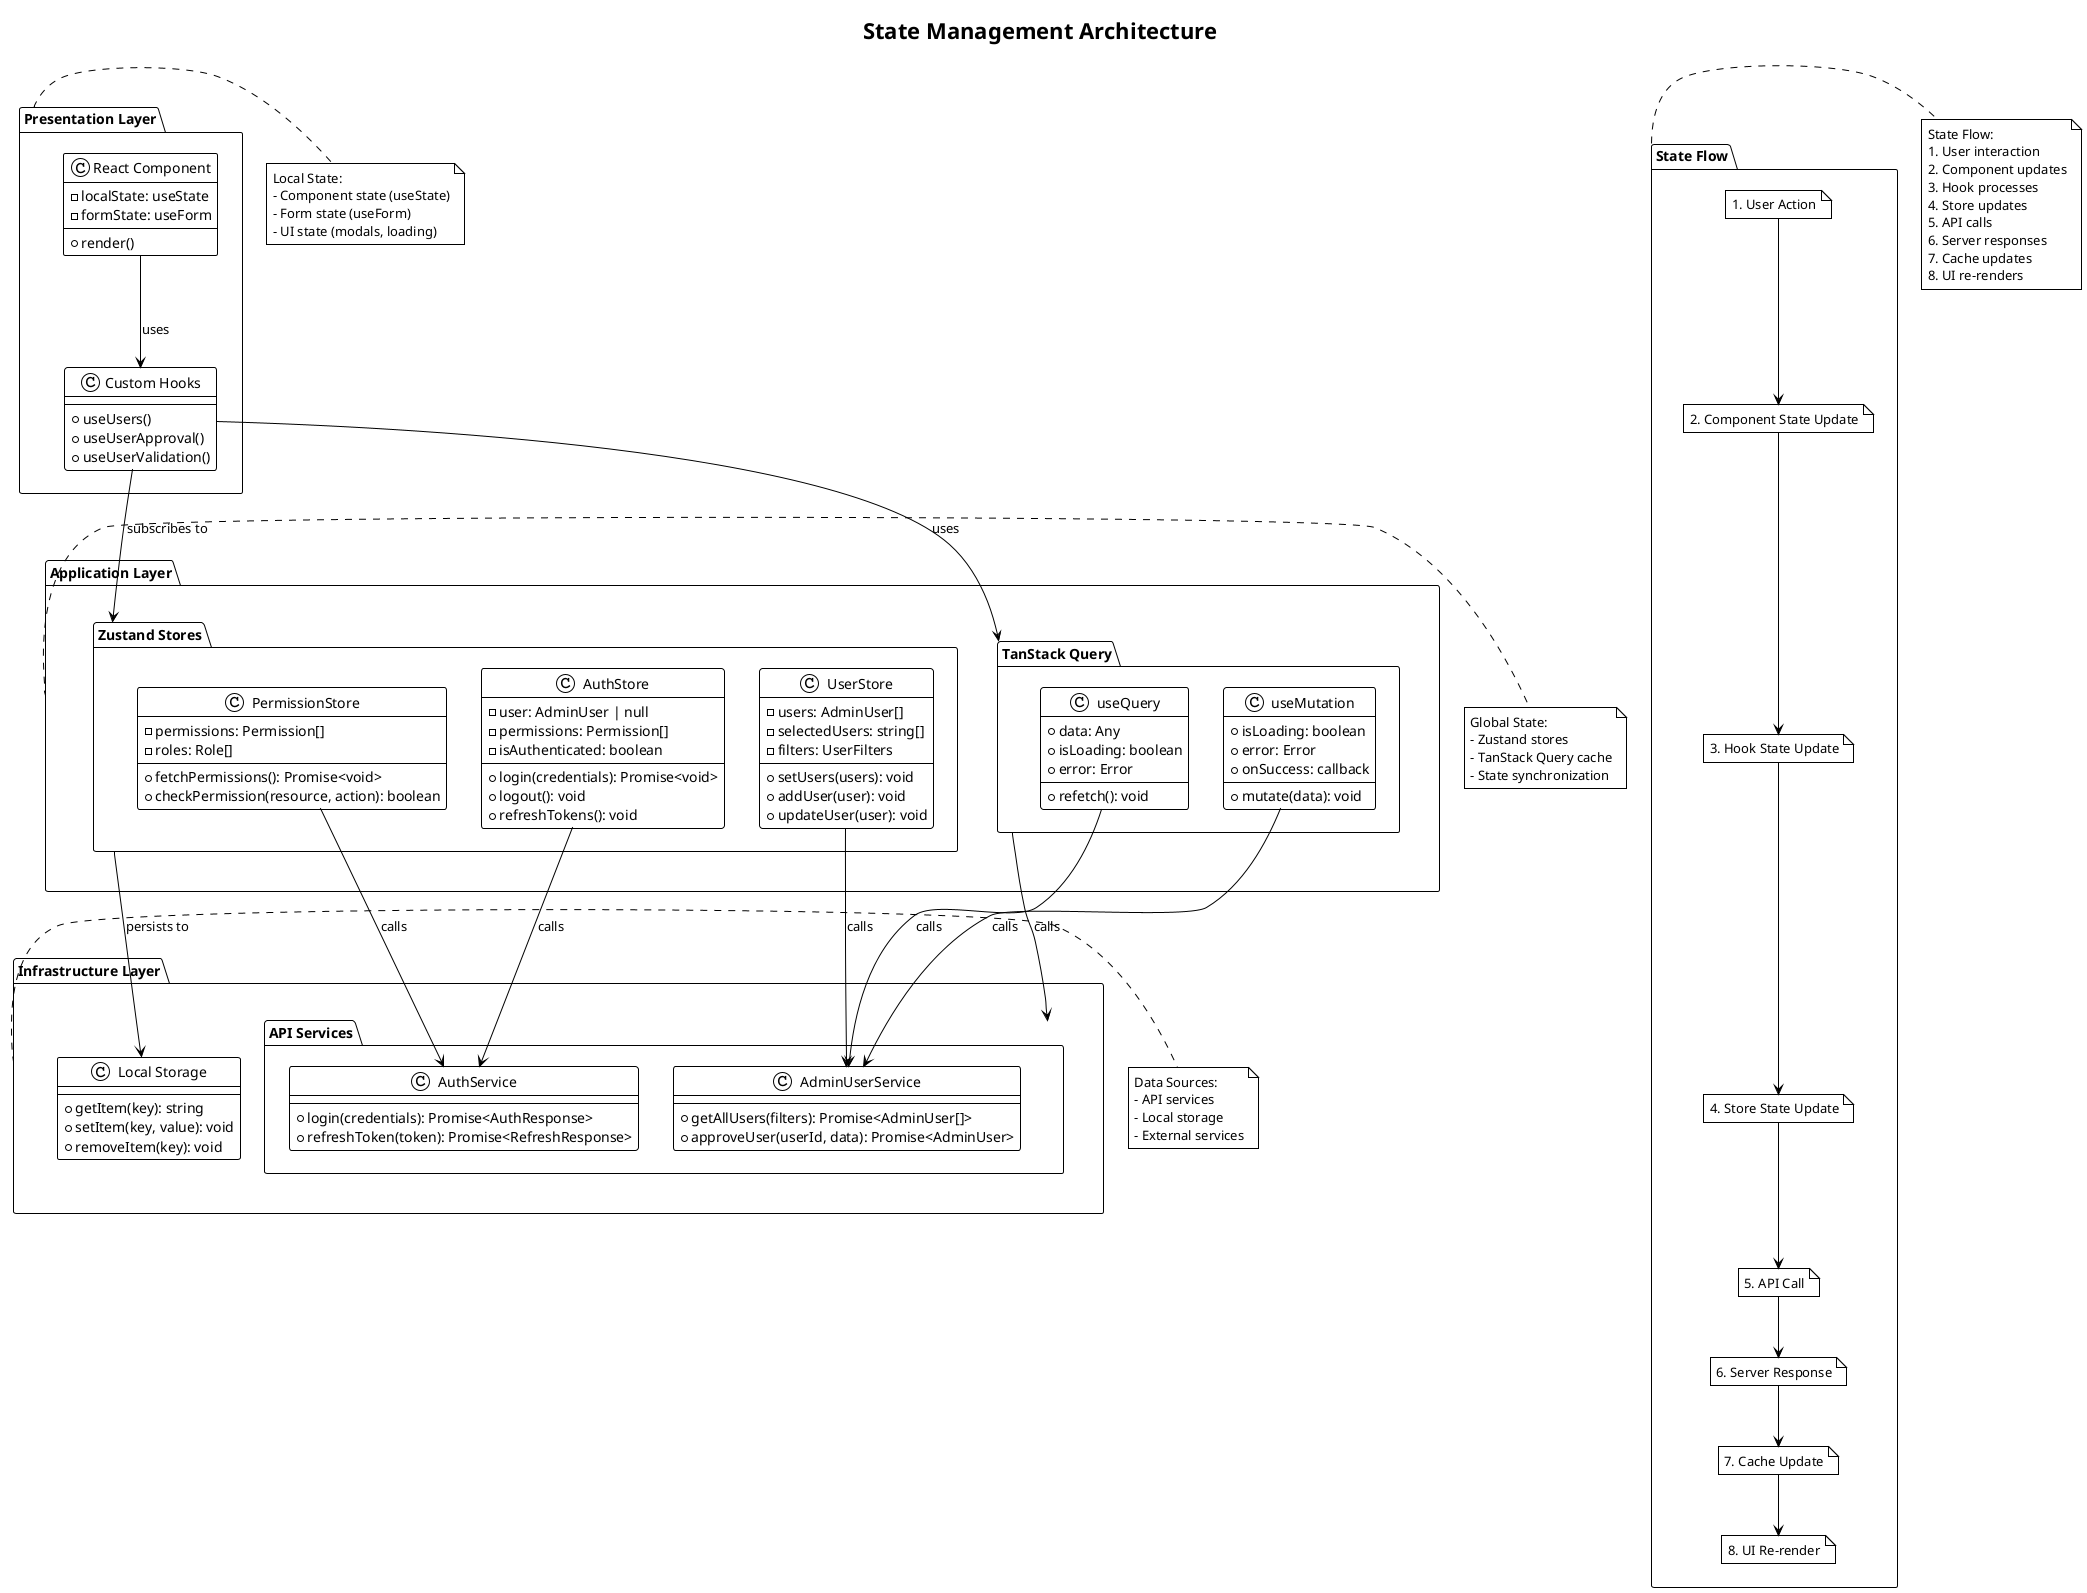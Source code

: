 @startuml State Management
!theme plain
skinparam backgroundColor #FFFFFF
skinparam componentStyle rectangle

title State Management Architecture

package "Presentation Layer" as Presentation {
  class "React Component" as Component {
    - localState: useState
    - formState: useForm
    + render()
  }

  class "Custom Hooks" as Hooks {
    + useUsers()
    + useUserApproval()
    + useUserValidation()
  }
}

package "Application Layer" as Application {
  package "Zustand Stores" as ZustandStores {
    class "AuthStore" as AuthStore {
      - user: AdminUser | null
      - permissions: Permission[]
      - isAuthenticated: boolean
      + login(credentials): Promise<void>
      + logout(): void
      + refreshTokens(): void
    }

    class "UserStore" as UserStore {
      - users: AdminUser[]
      - selectedUsers: string[]
      - filters: UserFilters
      + setUsers(users): void
      + addUser(user): void
      + updateUser(user): void
    }

    class "PermissionStore" as PermissionStore {
      - permissions: Permission[]
      - roles: Role[]
      + fetchPermissions(): Promise<void>
      + checkPermission(resource, action): boolean
    }
  }

  package "TanStack Query" as TanStackQuery {
    class "useQuery" as UseQuery {
      + data: Any
      + isLoading: boolean
      + error: Error
      + refetch(): void
    }

    class "useMutation" as UseMutation {
      + mutate(data): void
      + isLoading: boolean
      + error: Error
      + onSuccess: callback
    }
  }
}

package "Infrastructure Layer" as Infrastructure {
  package "API Services" as APIServices {
    class "AdminUserService" as UserService {
      + getAllUsers(filters): Promise<AdminUser[]>
      + approveUser(userId, data): Promise<AdminUser>
    }

    class "AuthService" as AuthService {
      + login(credentials): Promise<AuthResponse>
      + refreshToken(token): Promise<RefreshResponse>
    }
  }

  class "Local Storage" as LocalStorage {
    + getItem(key): string
    + setItem(key, value): void
    + removeItem(key): void
  }
}

package "State Flow" as StateFlow {
  note "1. User Action" as UserAction
  note "2. Component State Update" as ComponentUpdate
  note "3. Hook State Update" as HookUpdate
  note "4. Store State Update" as StoreUpdate
  note "5. API Call" as APICall
  note "6. Server Response" as ServerResponse
  note "7. Cache Update" as CacheUpdate
  note "8. UI Re-render" as UIRerender
}

' Relationships
Component --> Hooks : uses
Hooks --> ZustandStores : subscribes to
Hooks --> TanStackQuery : uses
TanStackQuery --> APIServices : calls
ZustandStores --> LocalStorage : persists to

' State flow
UserAction --> ComponentUpdate
ComponentUpdate --> HookUpdate
HookUpdate --> StoreUpdate
StoreUpdate --> APICall
APICall --> ServerResponse
ServerResponse --> CacheUpdate
CacheUpdate --> UIRerender

' Store relationships
AuthStore --> AuthService : calls
UserStore --> UserService : calls
PermissionStore --> AuthService : calls

' Query relationships
UseQuery --> UserService : calls
UseMutation --> UserService : calls

note right of Presentation
  Local State:
  - Component state (useState)
  - Form state (useForm)
  - UI state (modals, loading)
end note

note right of Application
  Global State:
  - Zustand stores
  - TanStack Query cache
  - State synchronization
end note

note right of Infrastructure
  Data Sources:
  - API services
  - Local storage
  - External services
end note

note right of StateFlow
  State Flow:
  1. User interaction
  2. Component updates
  3. Hook processes
  4. Store updates
  5. API calls
  6. Server responses
  7. Cache updates
  8. UI re-renders
end note

@enduml
